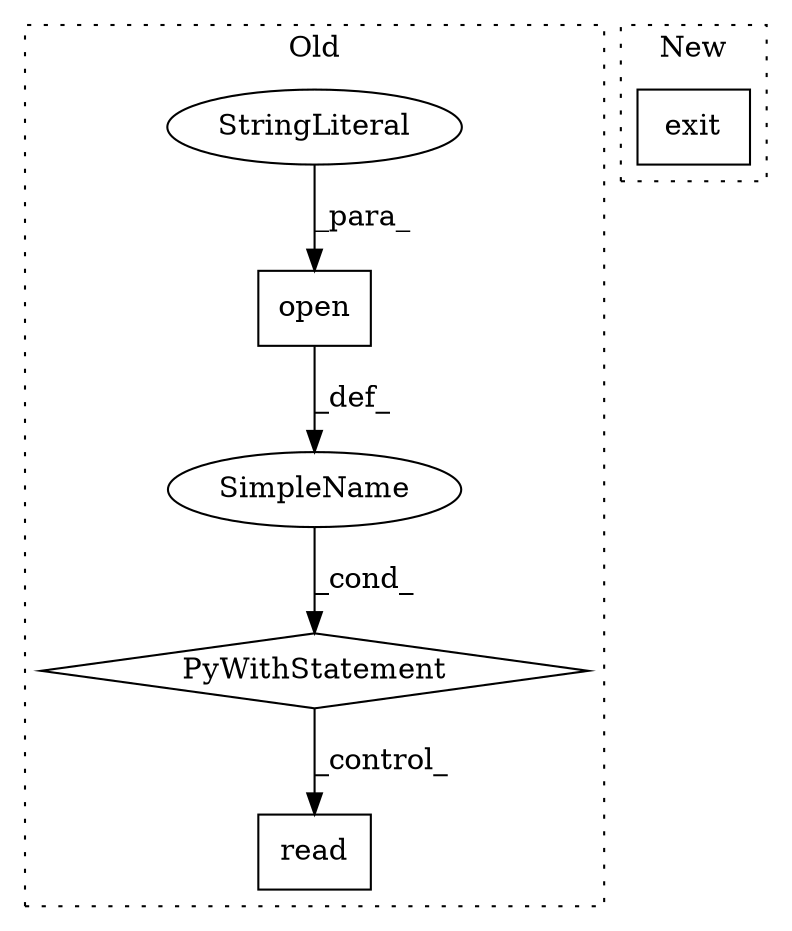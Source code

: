 digraph G {
subgraph cluster0 {
1 [label="open" a="32" s="415,442" l="5,1" shape="box"];
3 [label="StringLiteral" a="45" s="420" l="18" shape="ellipse"];
4 [label="read" a="32" s="486" l="6" shape="box"];
5 [label="SimpleName" a="42" s="" l="" shape="ellipse"];
6 [label="PyWithStatement" a="104" s="405,443" l="10,2" shape="diamond"];
label = "Old";
style="dotted";
}
subgraph cluster1 {
2 [label="exit" a="32" s="600,661" l="5,1" shape="box"];
label = "New";
style="dotted";
}
1 -> 5 [label="_def_"];
3 -> 1 [label="_para_"];
5 -> 6 [label="_cond_"];
6 -> 4 [label="_control_"];
}